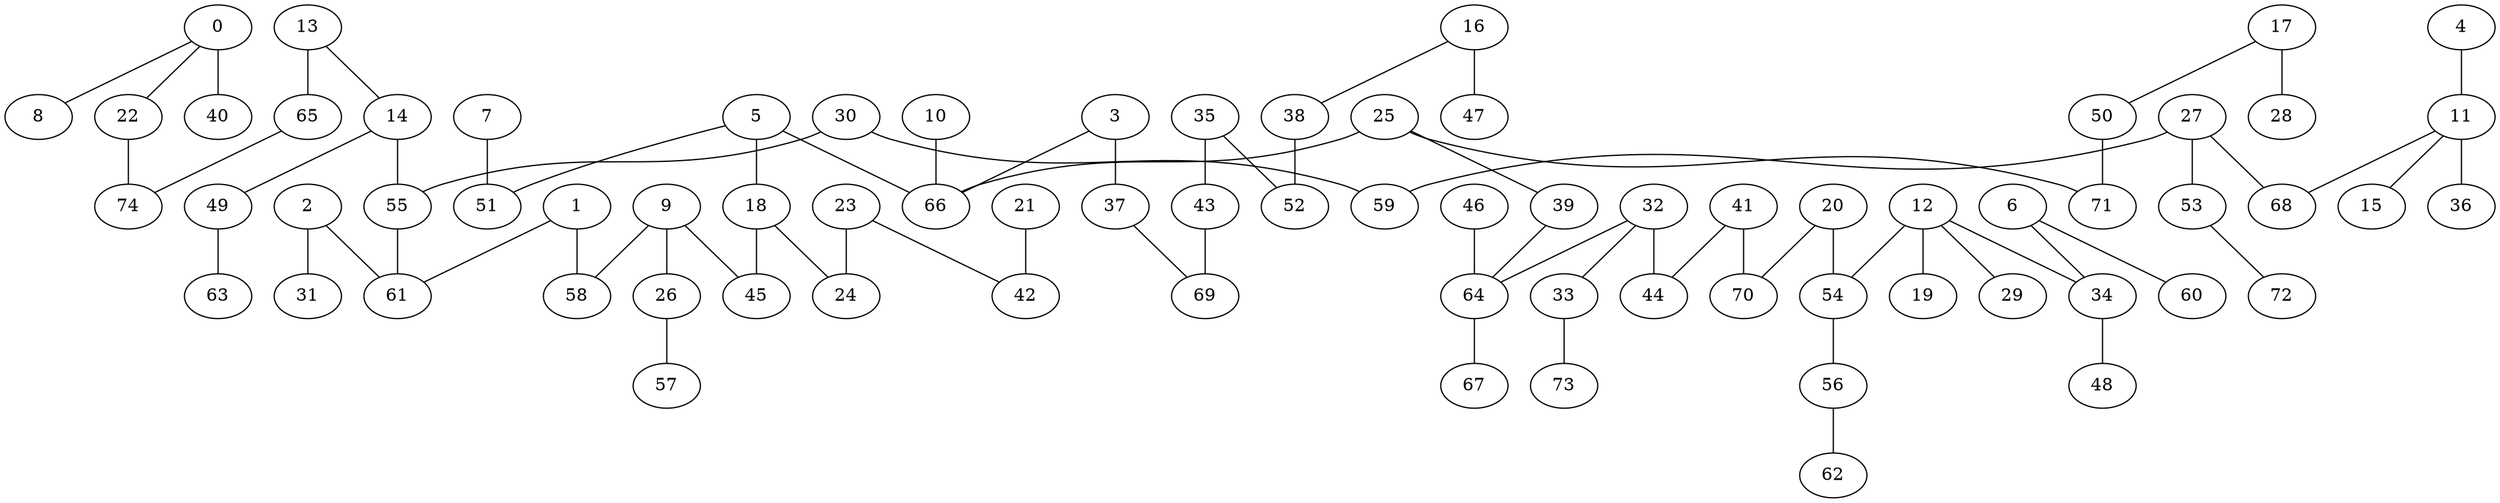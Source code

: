 strict graph {
0;
1;
2;
3;
4;
5;
6;
7;
8;
9;
10;
11;
12;
13;
14;
15;
16;
17;
18;
19;
20;
21;
22;
23;
24;
25;
26;
27;
28;
29;
30;
31;
32;
33;
34;
35;
36;
37;
38;
39;
40;
41;
42;
43;
44;
45;
46;
47;
48;
49;
50;
51;
52;
53;
54;
55;
56;
57;
58;
59;
60;
61;
62;
63;
64;
65;
66;
67;
68;
69;
70;
71;
72;
73;
74;
0 -- 8 [weight=2];
0 -- 40 [weight=7];
0 -- 22 [weight=1];
1 -- 58 [weight=9];
1 -- 61 [weight=2];
2 -- 31 [weight=10];
2 -- 61 [weight=2];
3 -- 37 [weight=6];
3 -- 66 [weight=3];
4 -- 11 [weight=7];
5 -- 51 [weight=2];
5 -- 66 [weight=1];
5 -- 18 [weight=8];
6 -- 60 [weight=2];
6 -- 34 [weight=9];
7 -- 51 [weight=1];
9 -- 26 [weight=3];
9 -- 45 [weight=10];
9 -- 58 [weight=3];
10 -- 66 [weight=4];
11 -- 15 [weight=3];
11 -- 36 [weight=9];
11 -- 68 [weight=3];
12 -- 19 [weight=5];
12 -- 29 [weight=7];
12 -- 34 [weight=5];
12 -- 54 [weight=9];
13 -- 14 [weight=1];
13 -- 65 [weight=5];
14 -- 49 [weight=6];
14 -- 55 [weight=9];
16 -- 47 [weight=10];
16 -- 38 [weight=4];
17 -- 28 [weight=2];
17 -- 50 [weight=1];
18 -- 24 [weight=5];
18 -- 45 [weight=2];
20 -- 54 [weight=7];
20 -- 70 [weight=8];
21 -- 42 [weight=7];
22 -- 74 [weight=10];
23 -- 42 [weight=3];
23 -- 24 [weight=9];
25 -- 71 [weight=7];
25 -- 39 [weight=2];
25 -- 66 [weight=9];
26 -- 57 [weight=4];
27 -- 68 [weight=5];
27 -- 53 [weight=1];
27 -- 59 [weight=9];
30 -- 59 [weight=6];
30 -- 55 [weight=6];
32 -- 44 [weight=5];
32 -- 33 [weight=4];
32 -- 64 [weight=7];
33 -- 73 [weight=4];
34 -- 48 [weight=8];
35 -- 52 [weight=4];
35 -- 43 [weight=7];
37 -- 69 [weight=5];
38 -- 52 [weight=5];
39 -- 64 [weight=9];
41 -- 70 [weight=5];
41 -- 44 [weight=4];
43 -- 69 [weight=9];
46 -- 64 [weight=1];
49 -- 63 [weight=3];
50 -- 71 [weight=6];
53 -- 72 [weight=2];
54 -- 56 [weight=8];
55 -- 61 [weight=1];
56 -- 62 [weight=8];
64 -- 67 [weight=7];
65 -- 74 [weight=2];
}
